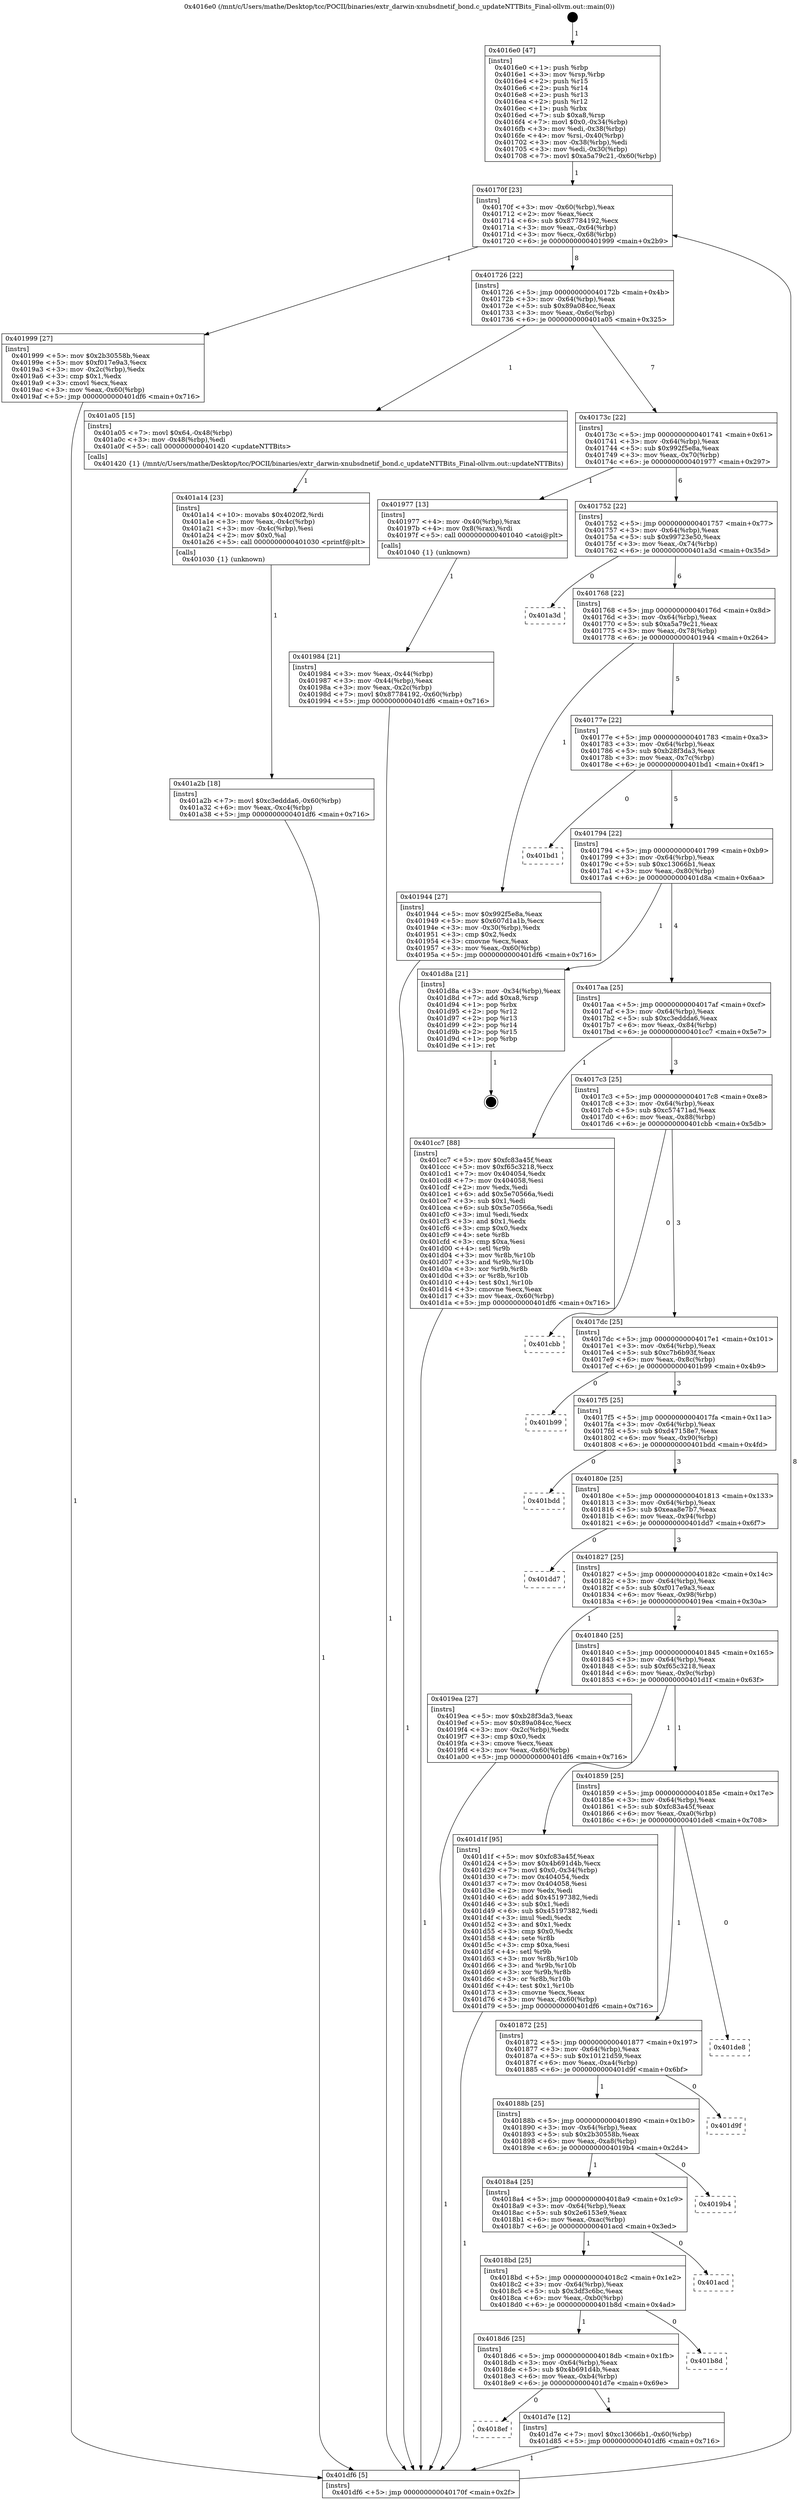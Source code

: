 digraph "0x4016e0" {
  label = "0x4016e0 (/mnt/c/Users/mathe/Desktop/tcc/POCII/binaries/extr_darwin-xnubsdnetif_bond.c_updateNTTBits_Final-ollvm.out::main(0))"
  labelloc = "t"
  node[shape=record]

  Entry [label="",width=0.3,height=0.3,shape=circle,fillcolor=black,style=filled]
  "0x40170f" [label="{
     0x40170f [23]\l
     | [instrs]\l
     &nbsp;&nbsp;0x40170f \<+3\>: mov -0x60(%rbp),%eax\l
     &nbsp;&nbsp;0x401712 \<+2\>: mov %eax,%ecx\l
     &nbsp;&nbsp;0x401714 \<+6\>: sub $0x87784192,%ecx\l
     &nbsp;&nbsp;0x40171a \<+3\>: mov %eax,-0x64(%rbp)\l
     &nbsp;&nbsp;0x40171d \<+3\>: mov %ecx,-0x68(%rbp)\l
     &nbsp;&nbsp;0x401720 \<+6\>: je 0000000000401999 \<main+0x2b9\>\l
  }"]
  "0x401999" [label="{
     0x401999 [27]\l
     | [instrs]\l
     &nbsp;&nbsp;0x401999 \<+5\>: mov $0x2b30558b,%eax\l
     &nbsp;&nbsp;0x40199e \<+5\>: mov $0xf017e9a3,%ecx\l
     &nbsp;&nbsp;0x4019a3 \<+3\>: mov -0x2c(%rbp),%edx\l
     &nbsp;&nbsp;0x4019a6 \<+3\>: cmp $0x1,%edx\l
     &nbsp;&nbsp;0x4019a9 \<+3\>: cmovl %ecx,%eax\l
     &nbsp;&nbsp;0x4019ac \<+3\>: mov %eax,-0x60(%rbp)\l
     &nbsp;&nbsp;0x4019af \<+5\>: jmp 0000000000401df6 \<main+0x716\>\l
  }"]
  "0x401726" [label="{
     0x401726 [22]\l
     | [instrs]\l
     &nbsp;&nbsp;0x401726 \<+5\>: jmp 000000000040172b \<main+0x4b\>\l
     &nbsp;&nbsp;0x40172b \<+3\>: mov -0x64(%rbp),%eax\l
     &nbsp;&nbsp;0x40172e \<+5\>: sub $0x89a084cc,%eax\l
     &nbsp;&nbsp;0x401733 \<+3\>: mov %eax,-0x6c(%rbp)\l
     &nbsp;&nbsp;0x401736 \<+6\>: je 0000000000401a05 \<main+0x325\>\l
  }"]
  Exit [label="",width=0.3,height=0.3,shape=circle,fillcolor=black,style=filled,peripheries=2]
  "0x401a05" [label="{
     0x401a05 [15]\l
     | [instrs]\l
     &nbsp;&nbsp;0x401a05 \<+7\>: movl $0x64,-0x48(%rbp)\l
     &nbsp;&nbsp;0x401a0c \<+3\>: mov -0x48(%rbp),%edi\l
     &nbsp;&nbsp;0x401a0f \<+5\>: call 0000000000401420 \<updateNTTBits\>\l
     | [calls]\l
     &nbsp;&nbsp;0x401420 \{1\} (/mnt/c/Users/mathe/Desktop/tcc/POCII/binaries/extr_darwin-xnubsdnetif_bond.c_updateNTTBits_Final-ollvm.out::updateNTTBits)\l
  }"]
  "0x40173c" [label="{
     0x40173c [22]\l
     | [instrs]\l
     &nbsp;&nbsp;0x40173c \<+5\>: jmp 0000000000401741 \<main+0x61\>\l
     &nbsp;&nbsp;0x401741 \<+3\>: mov -0x64(%rbp),%eax\l
     &nbsp;&nbsp;0x401744 \<+5\>: sub $0x992f5e8a,%eax\l
     &nbsp;&nbsp;0x401749 \<+3\>: mov %eax,-0x70(%rbp)\l
     &nbsp;&nbsp;0x40174c \<+6\>: je 0000000000401977 \<main+0x297\>\l
  }"]
  "0x4018ef" [label="{
     0x4018ef\l
  }", style=dashed]
  "0x401977" [label="{
     0x401977 [13]\l
     | [instrs]\l
     &nbsp;&nbsp;0x401977 \<+4\>: mov -0x40(%rbp),%rax\l
     &nbsp;&nbsp;0x40197b \<+4\>: mov 0x8(%rax),%rdi\l
     &nbsp;&nbsp;0x40197f \<+5\>: call 0000000000401040 \<atoi@plt\>\l
     | [calls]\l
     &nbsp;&nbsp;0x401040 \{1\} (unknown)\l
  }"]
  "0x401752" [label="{
     0x401752 [22]\l
     | [instrs]\l
     &nbsp;&nbsp;0x401752 \<+5\>: jmp 0000000000401757 \<main+0x77\>\l
     &nbsp;&nbsp;0x401757 \<+3\>: mov -0x64(%rbp),%eax\l
     &nbsp;&nbsp;0x40175a \<+5\>: sub $0x99723e50,%eax\l
     &nbsp;&nbsp;0x40175f \<+3\>: mov %eax,-0x74(%rbp)\l
     &nbsp;&nbsp;0x401762 \<+6\>: je 0000000000401a3d \<main+0x35d\>\l
  }"]
  "0x401d7e" [label="{
     0x401d7e [12]\l
     | [instrs]\l
     &nbsp;&nbsp;0x401d7e \<+7\>: movl $0xc13066b1,-0x60(%rbp)\l
     &nbsp;&nbsp;0x401d85 \<+5\>: jmp 0000000000401df6 \<main+0x716\>\l
  }"]
  "0x401a3d" [label="{
     0x401a3d\l
  }", style=dashed]
  "0x401768" [label="{
     0x401768 [22]\l
     | [instrs]\l
     &nbsp;&nbsp;0x401768 \<+5\>: jmp 000000000040176d \<main+0x8d\>\l
     &nbsp;&nbsp;0x40176d \<+3\>: mov -0x64(%rbp),%eax\l
     &nbsp;&nbsp;0x401770 \<+5\>: sub $0xa5a79c21,%eax\l
     &nbsp;&nbsp;0x401775 \<+3\>: mov %eax,-0x78(%rbp)\l
     &nbsp;&nbsp;0x401778 \<+6\>: je 0000000000401944 \<main+0x264\>\l
  }"]
  "0x4018d6" [label="{
     0x4018d6 [25]\l
     | [instrs]\l
     &nbsp;&nbsp;0x4018d6 \<+5\>: jmp 00000000004018db \<main+0x1fb\>\l
     &nbsp;&nbsp;0x4018db \<+3\>: mov -0x64(%rbp),%eax\l
     &nbsp;&nbsp;0x4018de \<+5\>: sub $0x4b691d4b,%eax\l
     &nbsp;&nbsp;0x4018e3 \<+6\>: mov %eax,-0xb4(%rbp)\l
     &nbsp;&nbsp;0x4018e9 \<+6\>: je 0000000000401d7e \<main+0x69e\>\l
  }"]
  "0x401944" [label="{
     0x401944 [27]\l
     | [instrs]\l
     &nbsp;&nbsp;0x401944 \<+5\>: mov $0x992f5e8a,%eax\l
     &nbsp;&nbsp;0x401949 \<+5\>: mov $0x607d1a1b,%ecx\l
     &nbsp;&nbsp;0x40194e \<+3\>: mov -0x30(%rbp),%edx\l
     &nbsp;&nbsp;0x401951 \<+3\>: cmp $0x2,%edx\l
     &nbsp;&nbsp;0x401954 \<+3\>: cmovne %ecx,%eax\l
     &nbsp;&nbsp;0x401957 \<+3\>: mov %eax,-0x60(%rbp)\l
     &nbsp;&nbsp;0x40195a \<+5\>: jmp 0000000000401df6 \<main+0x716\>\l
  }"]
  "0x40177e" [label="{
     0x40177e [22]\l
     | [instrs]\l
     &nbsp;&nbsp;0x40177e \<+5\>: jmp 0000000000401783 \<main+0xa3\>\l
     &nbsp;&nbsp;0x401783 \<+3\>: mov -0x64(%rbp),%eax\l
     &nbsp;&nbsp;0x401786 \<+5\>: sub $0xb28f3da3,%eax\l
     &nbsp;&nbsp;0x40178b \<+3\>: mov %eax,-0x7c(%rbp)\l
     &nbsp;&nbsp;0x40178e \<+6\>: je 0000000000401bd1 \<main+0x4f1\>\l
  }"]
  "0x401df6" [label="{
     0x401df6 [5]\l
     | [instrs]\l
     &nbsp;&nbsp;0x401df6 \<+5\>: jmp 000000000040170f \<main+0x2f\>\l
  }"]
  "0x4016e0" [label="{
     0x4016e0 [47]\l
     | [instrs]\l
     &nbsp;&nbsp;0x4016e0 \<+1\>: push %rbp\l
     &nbsp;&nbsp;0x4016e1 \<+3\>: mov %rsp,%rbp\l
     &nbsp;&nbsp;0x4016e4 \<+2\>: push %r15\l
     &nbsp;&nbsp;0x4016e6 \<+2\>: push %r14\l
     &nbsp;&nbsp;0x4016e8 \<+2\>: push %r13\l
     &nbsp;&nbsp;0x4016ea \<+2\>: push %r12\l
     &nbsp;&nbsp;0x4016ec \<+1\>: push %rbx\l
     &nbsp;&nbsp;0x4016ed \<+7\>: sub $0xa8,%rsp\l
     &nbsp;&nbsp;0x4016f4 \<+7\>: movl $0x0,-0x34(%rbp)\l
     &nbsp;&nbsp;0x4016fb \<+3\>: mov %edi,-0x38(%rbp)\l
     &nbsp;&nbsp;0x4016fe \<+4\>: mov %rsi,-0x40(%rbp)\l
     &nbsp;&nbsp;0x401702 \<+3\>: mov -0x38(%rbp),%edi\l
     &nbsp;&nbsp;0x401705 \<+3\>: mov %edi,-0x30(%rbp)\l
     &nbsp;&nbsp;0x401708 \<+7\>: movl $0xa5a79c21,-0x60(%rbp)\l
  }"]
  "0x401984" [label="{
     0x401984 [21]\l
     | [instrs]\l
     &nbsp;&nbsp;0x401984 \<+3\>: mov %eax,-0x44(%rbp)\l
     &nbsp;&nbsp;0x401987 \<+3\>: mov -0x44(%rbp),%eax\l
     &nbsp;&nbsp;0x40198a \<+3\>: mov %eax,-0x2c(%rbp)\l
     &nbsp;&nbsp;0x40198d \<+7\>: movl $0x87784192,-0x60(%rbp)\l
     &nbsp;&nbsp;0x401994 \<+5\>: jmp 0000000000401df6 \<main+0x716\>\l
  }"]
  "0x401b8d" [label="{
     0x401b8d\l
  }", style=dashed]
  "0x401bd1" [label="{
     0x401bd1\l
  }", style=dashed]
  "0x401794" [label="{
     0x401794 [22]\l
     | [instrs]\l
     &nbsp;&nbsp;0x401794 \<+5\>: jmp 0000000000401799 \<main+0xb9\>\l
     &nbsp;&nbsp;0x401799 \<+3\>: mov -0x64(%rbp),%eax\l
     &nbsp;&nbsp;0x40179c \<+5\>: sub $0xc13066b1,%eax\l
     &nbsp;&nbsp;0x4017a1 \<+3\>: mov %eax,-0x80(%rbp)\l
     &nbsp;&nbsp;0x4017a4 \<+6\>: je 0000000000401d8a \<main+0x6aa\>\l
  }"]
  "0x4018bd" [label="{
     0x4018bd [25]\l
     | [instrs]\l
     &nbsp;&nbsp;0x4018bd \<+5\>: jmp 00000000004018c2 \<main+0x1e2\>\l
     &nbsp;&nbsp;0x4018c2 \<+3\>: mov -0x64(%rbp),%eax\l
     &nbsp;&nbsp;0x4018c5 \<+5\>: sub $0x3df3c6bc,%eax\l
     &nbsp;&nbsp;0x4018ca \<+6\>: mov %eax,-0xb0(%rbp)\l
     &nbsp;&nbsp;0x4018d0 \<+6\>: je 0000000000401b8d \<main+0x4ad\>\l
  }"]
  "0x401d8a" [label="{
     0x401d8a [21]\l
     | [instrs]\l
     &nbsp;&nbsp;0x401d8a \<+3\>: mov -0x34(%rbp),%eax\l
     &nbsp;&nbsp;0x401d8d \<+7\>: add $0xa8,%rsp\l
     &nbsp;&nbsp;0x401d94 \<+1\>: pop %rbx\l
     &nbsp;&nbsp;0x401d95 \<+2\>: pop %r12\l
     &nbsp;&nbsp;0x401d97 \<+2\>: pop %r13\l
     &nbsp;&nbsp;0x401d99 \<+2\>: pop %r14\l
     &nbsp;&nbsp;0x401d9b \<+2\>: pop %r15\l
     &nbsp;&nbsp;0x401d9d \<+1\>: pop %rbp\l
     &nbsp;&nbsp;0x401d9e \<+1\>: ret\l
  }"]
  "0x4017aa" [label="{
     0x4017aa [25]\l
     | [instrs]\l
     &nbsp;&nbsp;0x4017aa \<+5\>: jmp 00000000004017af \<main+0xcf\>\l
     &nbsp;&nbsp;0x4017af \<+3\>: mov -0x64(%rbp),%eax\l
     &nbsp;&nbsp;0x4017b2 \<+5\>: sub $0xc3eddda6,%eax\l
     &nbsp;&nbsp;0x4017b7 \<+6\>: mov %eax,-0x84(%rbp)\l
     &nbsp;&nbsp;0x4017bd \<+6\>: je 0000000000401cc7 \<main+0x5e7\>\l
  }"]
  "0x401acd" [label="{
     0x401acd\l
  }", style=dashed]
  "0x401cc7" [label="{
     0x401cc7 [88]\l
     | [instrs]\l
     &nbsp;&nbsp;0x401cc7 \<+5\>: mov $0xfc83a45f,%eax\l
     &nbsp;&nbsp;0x401ccc \<+5\>: mov $0xf65c3218,%ecx\l
     &nbsp;&nbsp;0x401cd1 \<+7\>: mov 0x404054,%edx\l
     &nbsp;&nbsp;0x401cd8 \<+7\>: mov 0x404058,%esi\l
     &nbsp;&nbsp;0x401cdf \<+2\>: mov %edx,%edi\l
     &nbsp;&nbsp;0x401ce1 \<+6\>: add $0x5e70566a,%edi\l
     &nbsp;&nbsp;0x401ce7 \<+3\>: sub $0x1,%edi\l
     &nbsp;&nbsp;0x401cea \<+6\>: sub $0x5e70566a,%edi\l
     &nbsp;&nbsp;0x401cf0 \<+3\>: imul %edi,%edx\l
     &nbsp;&nbsp;0x401cf3 \<+3\>: and $0x1,%edx\l
     &nbsp;&nbsp;0x401cf6 \<+3\>: cmp $0x0,%edx\l
     &nbsp;&nbsp;0x401cf9 \<+4\>: sete %r8b\l
     &nbsp;&nbsp;0x401cfd \<+3\>: cmp $0xa,%esi\l
     &nbsp;&nbsp;0x401d00 \<+4\>: setl %r9b\l
     &nbsp;&nbsp;0x401d04 \<+3\>: mov %r8b,%r10b\l
     &nbsp;&nbsp;0x401d07 \<+3\>: and %r9b,%r10b\l
     &nbsp;&nbsp;0x401d0a \<+3\>: xor %r9b,%r8b\l
     &nbsp;&nbsp;0x401d0d \<+3\>: or %r8b,%r10b\l
     &nbsp;&nbsp;0x401d10 \<+4\>: test $0x1,%r10b\l
     &nbsp;&nbsp;0x401d14 \<+3\>: cmovne %ecx,%eax\l
     &nbsp;&nbsp;0x401d17 \<+3\>: mov %eax,-0x60(%rbp)\l
     &nbsp;&nbsp;0x401d1a \<+5\>: jmp 0000000000401df6 \<main+0x716\>\l
  }"]
  "0x4017c3" [label="{
     0x4017c3 [25]\l
     | [instrs]\l
     &nbsp;&nbsp;0x4017c3 \<+5\>: jmp 00000000004017c8 \<main+0xe8\>\l
     &nbsp;&nbsp;0x4017c8 \<+3\>: mov -0x64(%rbp),%eax\l
     &nbsp;&nbsp;0x4017cb \<+5\>: sub $0xc57471ad,%eax\l
     &nbsp;&nbsp;0x4017d0 \<+6\>: mov %eax,-0x88(%rbp)\l
     &nbsp;&nbsp;0x4017d6 \<+6\>: je 0000000000401cbb \<main+0x5db\>\l
  }"]
  "0x4018a4" [label="{
     0x4018a4 [25]\l
     | [instrs]\l
     &nbsp;&nbsp;0x4018a4 \<+5\>: jmp 00000000004018a9 \<main+0x1c9\>\l
     &nbsp;&nbsp;0x4018a9 \<+3\>: mov -0x64(%rbp),%eax\l
     &nbsp;&nbsp;0x4018ac \<+5\>: sub $0x2e6153e9,%eax\l
     &nbsp;&nbsp;0x4018b1 \<+6\>: mov %eax,-0xac(%rbp)\l
     &nbsp;&nbsp;0x4018b7 \<+6\>: je 0000000000401acd \<main+0x3ed\>\l
  }"]
  "0x401cbb" [label="{
     0x401cbb\l
  }", style=dashed]
  "0x4017dc" [label="{
     0x4017dc [25]\l
     | [instrs]\l
     &nbsp;&nbsp;0x4017dc \<+5\>: jmp 00000000004017e1 \<main+0x101\>\l
     &nbsp;&nbsp;0x4017e1 \<+3\>: mov -0x64(%rbp),%eax\l
     &nbsp;&nbsp;0x4017e4 \<+5\>: sub $0xc7b6b93f,%eax\l
     &nbsp;&nbsp;0x4017e9 \<+6\>: mov %eax,-0x8c(%rbp)\l
     &nbsp;&nbsp;0x4017ef \<+6\>: je 0000000000401b99 \<main+0x4b9\>\l
  }"]
  "0x4019b4" [label="{
     0x4019b4\l
  }", style=dashed]
  "0x401b99" [label="{
     0x401b99\l
  }", style=dashed]
  "0x4017f5" [label="{
     0x4017f5 [25]\l
     | [instrs]\l
     &nbsp;&nbsp;0x4017f5 \<+5\>: jmp 00000000004017fa \<main+0x11a\>\l
     &nbsp;&nbsp;0x4017fa \<+3\>: mov -0x64(%rbp),%eax\l
     &nbsp;&nbsp;0x4017fd \<+5\>: sub $0xd47158e7,%eax\l
     &nbsp;&nbsp;0x401802 \<+6\>: mov %eax,-0x90(%rbp)\l
     &nbsp;&nbsp;0x401808 \<+6\>: je 0000000000401bdd \<main+0x4fd\>\l
  }"]
  "0x40188b" [label="{
     0x40188b [25]\l
     | [instrs]\l
     &nbsp;&nbsp;0x40188b \<+5\>: jmp 0000000000401890 \<main+0x1b0\>\l
     &nbsp;&nbsp;0x401890 \<+3\>: mov -0x64(%rbp),%eax\l
     &nbsp;&nbsp;0x401893 \<+5\>: sub $0x2b30558b,%eax\l
     &nbsp;&nbsp;0x401898 \<+6\>: mov %eax,-0xa8(%rbp)\l
     &nbsp;&nbsp;0x40189e \<+6\>: je 00000000004019b4 \<main+0x2d4\>\l
  }"]
  "0x401bdd" [label="{
     0x401bdd\l
  }", style=dashed]
  "0x40180e" [label="{
     0x40180e [25]\l
     | [instrs]\l
     &nbsp;&nbsp;0x40180e \<+5\>: jmp 0000000000401813 \<main+0x133\>\l
     &nbsp;&nbsp;0x401813 \<+3\>: mov -0x64(%rbp),%eax\l
     &nbsp;&nbsp;0x401816 \<+5\>: sub $0xeaa8e7b7,%eax\l
     &nbsp;&nbsp;0x40181b \<+6\>: mov %eax,-0x94(%rbp)\l
     &nbsp;&nbsp;0x401821 \<+6\>: je 0000000000401dd7 \<main+0x6f7\>\l
  }"]
  "0x401d9f" [label="{
     0x401d9f\l
  }", style=dashed]
  "0x401dd7" [label="{
     0x401dd7\l
  }", style=dashed]
  "0x401827" [label="{
     0x401827 [25]\l
     | [instrs]\l
     &nbsp;&nbsp;0x401827 \<+5\>: jmp 000000000040182c \<main+0x14c\>\l
     &nbsp;&nbsp;0x40182c \<+3\>: mov -0x64(%rbp),%eax\l
     &nbsp;&nbsp;0x40182f \<+5\>: sub $0xf017e9a3,%eax\l
     &nbsp;&nbsp;0x401834 \<+6\>: mov %eax,-0x98(%rbp)\l
     &nbsp;&nbsp;0x40183a \<+6\>: je 00000000004019ea \<main+0x30a\>\l
  }"]
  "0x401872" [label="{
     0x401872 [25]\l
     | [instrs]\l
     &nbsp;&nbsp;0x401872 \<+5\>: jmp 0000000000401877 \<main+0x197\>\l
     &nbsp;&nbsp;0x401877 \<+3\>: mov -0x64(%rbp),%eax\l
     &nbsp;&nbsp;0x40187a \<+5\>: sub $0x10121d59,%eax\l
     &nbsp;&nbsp;0x40187f \<+6\>: mov %eax,-0xa4(%rbp)\l
     &nbsp;&nbsp;0x401885 \<+6\>: je 0000000000401d9f \<main+0x6bf\>\l
  }"]
  "0x4019ea" [label="{
     0x4019ea [27]\l
     | [instrs]\l
     &nbsp;&nbsp;0x4019ea \<+5\>: mov $0xb28f3da3,%eax\l
     &nbsp;&nbsp;0x4019ef \<+5\>: mov $0x89a084cc,%ecx\l
     &nbsp;&nbsp;0x4019f4 \<+3\>: mov -0x2c(%rbp),%edx\l
     &nbsp;&nbsp;0x4019f7 \<+3\>: cmp $0x0,%edx\l
     &nbsp;&nbsp;0x4019fa \<+3\>: cmove %ecx,%eax\l
     &nbsp;&nbsp;0x4019fd \<+3\>: mov %eax,-0x60(%rbp)\l
     &nbsp;&nbsp;0x401a00 \<+5\>: jmp 0000000000401df6 \<main+0x716\>\l
  }"]
  "0x401840" [label="{
     0x401840 [25]\l
     | [instrs]\l
     &nbsp;&nbsp;0x401840 \<+5\>: jmp 0000000000401845 \<main+0x165\>\l
     &nbsp;&nbsp;0x401845 \<+3\>: mov -0x64(%rbp),%eax\l
     &nbsp;&nbsp;0x401848 \<+5\>: sub $0xf65c3218,%eax\l
     &nbsp;&nbsp;0x40184d \<+6\>: mov %eax,-0x9c(%rbp)\l
     &nbsp;&nbsp;0x401853 \<+6\>: je 0000000000401d1f \<main+0x63f\>\l
  }"]
  "0x401a14" [label="{
     0x401a14 [23]\l
     | [instrs]\l
     &nbsp;&nbsp;0x401a14 \<+10\>: movabs $0x4020f2,%rdi\l
     &nbsp;&nbsp;0x401a1e \<+3\>: mov %eax,-0x4c(%rbp)\l
     &nbsp;&nbsp;0x401a21 \<+3\>: mov -0x4c(%rbp),%esi\l
     &nbsp;&nbsp;0x401a24 \<+2\>: mov $0x0,%al\l
     &nbsp;&nbsp;0x401a26 \<+5\>: call 0000000000401030 \<printf@plt\>\l
     | [calls]\l
     &nbsp;&nbsp;0x401030 \{1\} (unknown)\l
  }"]
  "0x401a2b" [label="{
     0x401a2b [18]\l
     | [instrs]\l
     &nbsp;&nbsp;0x401a2b \<+7\>: movl $0xc3eddda6,-0x60(%rbp)\l
     &nbsp;&nbsp;0x401a32 \<+6\>: mov %eax,-0xc4(%rbp)\l
     &nbsp;&nbsp;0x401a38 \<+5\>: jmp 0000000000401df6 \<main+0x716\>\l
  }"]
  "0x401de8" [label="{
     0x401de8\l
  }", style=dashed]
  "0x401d1f" [label="{
     0x401d1f [95]\l
     | [instrs]\l
     &nbsp;&nbsp;0x401d1f \<+5\>: mov $0xfc83a45f,%eax\l
     &nbsp;&nbsp;0x401d24 \<+5\>: mov $0x4b691d4b,%ecx\l
     &nbsp;&nbsp;0x401d29 \<+7\>: movl $0x0,-0x34(%rbp)\l
     &nbsp;&nbsp;0x401d30 \<+7\>: mov 0x404054,%edx\l
     &nbsp;&nbsp;0x401d37 \<+7\>: mov 0x404058,%esi\l
     &nbsp;&nbsp;0x401d3e \<+2\>: mov %edx,%edi\l
     &nbsp;&nbsp;0x401d40 \<+6\>: add $0x45197382,%edi\l
     &nbsp;&nbsp;0x401d46 \<+3\>: sub $0x1,%edi\l
     &nbsp;&nbsp;0x401d49 \<+6\>: sub $0x45197382,%edi\l
     &nbsp;&nbsp;0x401d4f \<+3\>: imul %edi,%edx\l
     &nbsp;&nbsp;0x401d52 \<+3\>: and $0x1,%edx\l
     &nbsp;&nbsp;0x401d55 \<+3\>: cmp $0x0,%edx\l
     &nbsp;&nbsp;0x401d58 \<+4\>: sete %r8b\l
     &nbsp;&nbsp;0x401d5c \<+3\>: cmp $0xa,%esi\l
     &nbsp;&nbsp;0x401d5f \<+4\>: setl %r9b\l
     &nbsp;&nbsp;0x401d63 \<+3\>: mov %r8b,%r10b\l
     &nbsp;&nbsp;0x401d66 \<+3\>: and %r9b,%r10b\l
     &nbsp;&nbsp;0x401d69 \<+3\>: xor %r9b,%r8b\l
     &nbsp;&nbsp;0x401d6c \<+3\>: or %r8b,%r10b\l
     &nbsp;&nbsp;0x401d6f \<+4\>: test $0x1,%r10b\l
     &nbsp;&nbsp;0x401d73 \<+3\>: cmovne %ecx,%eax\l
     &nbsp;&nbsp;0x401d76 \<+3\>: mov %eax,-0x60(%rbp)\l
     &nbsp;&nbsp;0x401d79 \<+5\>: jmp 0000000000401df6 \<main+0x716\>\l
  }"]
  "0x401859" [label="{
     0x401859 [25]\l
     | [instrs]\l
     &nbsp;&nbsp;0x401859 \<+5\>: jmp 000000000040185e \<main+0x17e\>\l
     &nbsp;&nbsp;0x40185e \<+3\>: mov -0x64(%rbp),%eax\l
     &nbsp;&nbsp;0x401861 \<+5\>: sub $0xfc83a45f,%eax\l
     &nbsp;&nbsp;0x401866 \<+6\>: mov %eax,-0xa0(%rbp)\l
     &nbsp;&nbsp;0x40186c \<+6\>: je 0000000000401de8 \<main+0x708\>\l
  }"]
  Entry -> "0x4016e0" [label=" 1"]
  "0x40170f" -> "0x401999" [label=" 1"]
  "0x40170f" -> "0x401726" [label=" 8"]
  "0x401d8a" -> Exit [label=" 1"]
  "0x401726" -> "0x401a05" [label=" 1"]
  "0x401726" -> "0x40173c" [label=" 7"]
  "0x401d7e" -> "0x401df6" [label=" 1"]
  "0x40173c" -> "0x401977" [label=" 1"]
  "0x40173c" -> "0x401752" [label=" 6"]
  "0x4018d6" -> "0x4018ef" [label=" 0"]
  "0x401752" -> "0x401a3d" [label=" 0"]
  "0x401752" -> "0x401768" [label=" 6"]
  "0x4018d6" -> "0x401d7e" [label=" 1"]
  "0x401768" -> "0x401944" [label=" 1"]
  "0x401768" -> "0x40177e" [label=" 5"]
  "0x401944" -> "0x401df6" [label=" 1"]
  "0x4016e0" -> "0x40170f" [label=" 1"]
  "0x401df6" -> "0x40170f" [label=" 8"]
  "0x401977" -> "0x401984" [label=" 1"]
  "0x401984" -> "0x401df6" [label=" 1"]
  "0x401999" -> "0x401df6" [label=" 1"]
  "0x4018bd" -> "0x4018d6" [label=" 1"]
  "0x40177e" -> "0x401bd1" [label=" 0"]
  "0x40177e" -> "0x401794" [label=" 5"]
  "0x4018bd" -> "0x401b8d" [label=" 0"]
  "0x401794" -> "0x401d8a" [label=" 1"]
  "0x401794" -> "0x4017aa" [label=" 4"]
  "0x4018a4" -> "0x4018bd" [label=" 1"]
  "0x4017aa" -> "0x401cc7" [label=" 1"]
  "0x4017aa" -> "0x4017c3" [label=" 3"]
  "0x4018a4" -> "0x401acd" [label=" 0"]
  "0x4017c3" -> "0x401cbb" [label=" 0"]
  "0x4017c3" -> "0x4017dc" [label=" 3"]
  "0x40188b" -> "0x4018a4" [label=" 1"]
  "0x4017dc" -> "0x401b99" [label=" 0"]
  "0x4017dc" -> "0x4017f5" [label=" 3"]
  "0x40188b" -> "0x4019b4" [label=" 0"]
  "0x4017f5" -> "0x401bdd" [label=" 0"]
  "0x4017f5" -> "0x40180e" [label=" 3"]
  "0x401872" -> "0x40188b" [label=" 1"]
  "0x40180e" -> "0x401dd7" [label=" 0"]
  "0x40180e" -> "0x401827" [label=" 3"]
  "0x401872" -> "0x401d9f" [label=" 0"]
  "0x401827" -> "0x4019ea" [label=" 1"]
  "0x401827" -> "0x401840" [label=" 2"]
  "0x4019ea" -> "0x401df6" [label=" 1"]
  "0x401a05" -> "0x401a14" [label=" 1"]
  "0x401a14" -> "0x401a2b" [label=" 1"]
  "0x401a2b" -> "0x401df6" [label=" 1"]
  "0x401cc7" -> "0x401df6" [label=" 1"]
  "0x401859" -> "0x401872" [label=" 1"]
  "0x401840" -> "0x401d1f" [label=" 1"]
  "0x401840" -> "0x401859" [label=" 1"]
  "0x401d1f" -> "0x401df6" [label=" 1"]
  "0x401859" -> "0x401de8" [label=" 0"]
}
